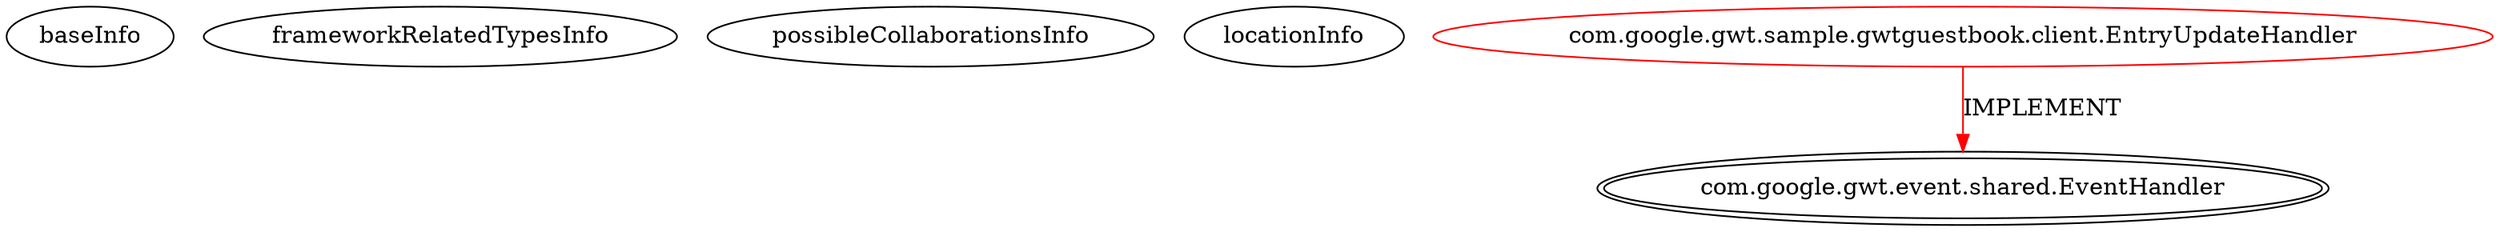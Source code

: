 digraph {
baseInfo[graphId=155,category="extension_graph",isAnonymous=false,possibleRelation=false]
frameworkRelatedTypesInfo[0="com.google.gwt.event.shared.EventHandler"]
possibleCollaborationsInfo[]
locationInfo[projectName="GoogleCloudPlatform-appengine-gwtguestbook-namespaces-java",filePath="/GoogleCloudPlatform-appengine-gwtguestbook-namespaces-java/appengine-gwtguestbook-namespaces-java-master/src/com/google/gwt/sample/gwtguestbook/client/EntryUpdateHandler.java",contextSignature="EntryUpdateHandler",graphId="155"]
0[label="com.google.gwt.sample.gwtguestbook.client.EntryUpdateHandler",vertexType="ROOT_CLIENT_CLASS_DECLARATION",isFrameworkType=false,color=red]
1[label="com.google.gwt.event.shared.EventHandler",vertexType="FRAMEWORK_INTERFACE_TYPE",isFrameworkType=true,peripheries=2]
0->1[label="IMPLEMENT",color=red]
}
